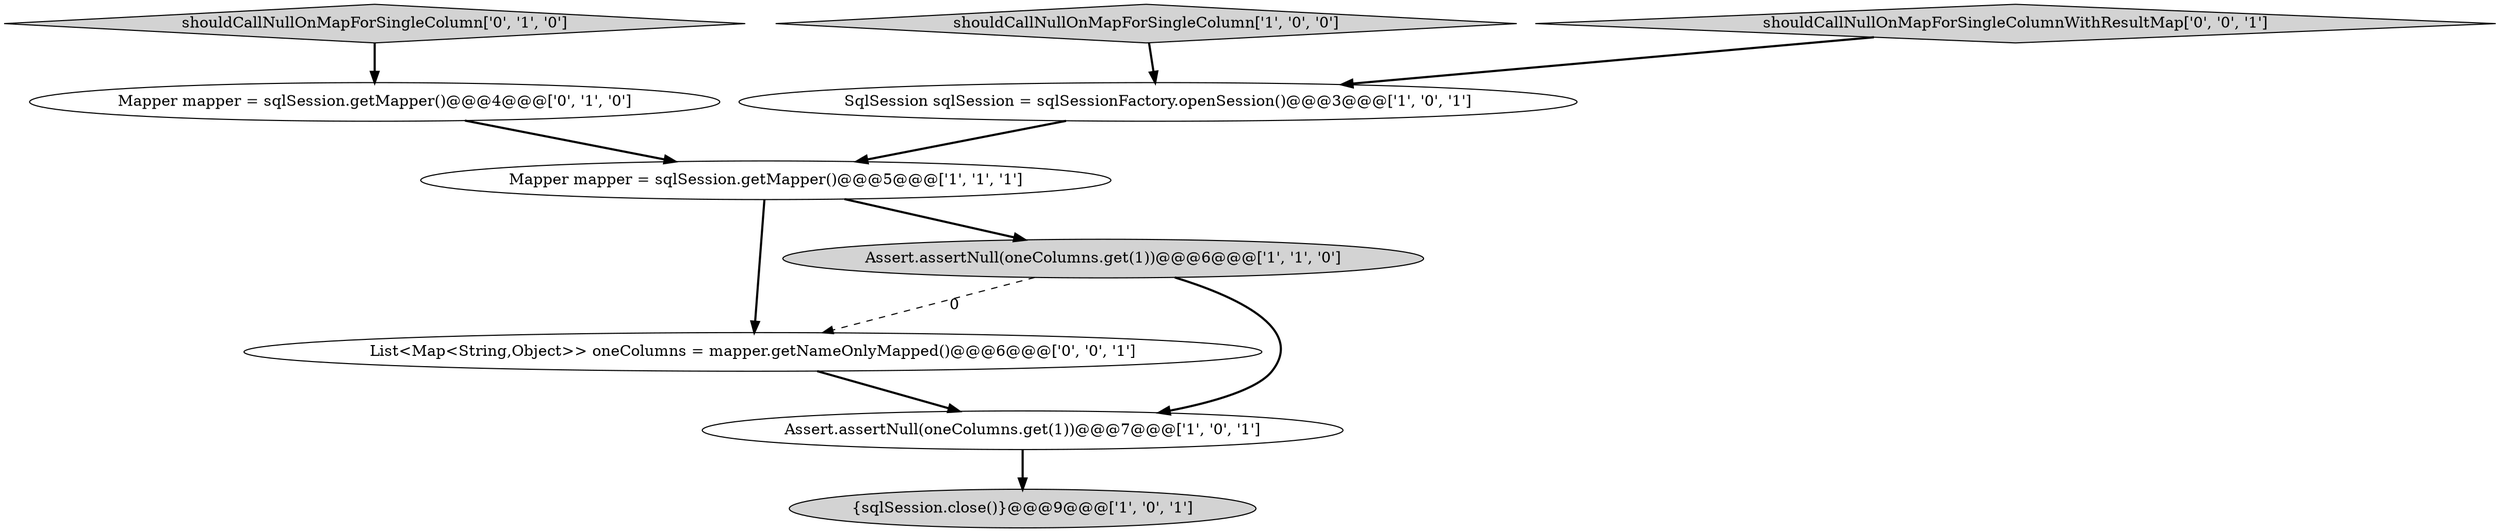 digraph {
4 [style = filled, label = "Mapper mapper = sqlSession.getMapper()@@@5@@@['1', '1', '1']", fillcolor = white, shape = ellipse image = "AAA0AAABBB1BBB"];
9 [style = filled, label = "List<Map<String,Object>> oneColumns = mapper.getNameOnlyMapped()@@@6@@@['0', '0', '1']", fillcolor = white, shape = ellipse image = "AAA0AAABBB3BBB"];
6 [style = filled, label = "shouldCallNullOnMapForSingleColumn['0', '1', '0']", fillcolor = lightgray, shape = diamond image = "AAA0AAABBB2BBB"];
7 [style = filled, label = "Mapper mapper = sqlSession.getMapper()@@@4@@@['0', '1', '0']", fillcolor = white, shape = ellipse image = "AAA0AAABBB2BBB"];
5 [style = filled, label = "Assert.assertNull(oneColumns.get(1))@@@6@@@['1', '1', '0']", fillcolor = lightgray, shape = ellipse image = "AAA0AAABBB1BBB"];
1 [style = filled, label = "shouldCallNullOnMapForSingleColumn['1', '0', '0']", fillcolor = lightgray, shape = diamond image = "AAA0AAABBB1BBB"];
0 [style = filled, label = "SqlSession sqlSession = sqlSessionFactory.openSession()@@@3@@@['1', '0', '1']", fillcolor = white, shape = ellipse image = "AAA0AAABBB1BBB"];
3 [style = filled, label = "Assert.assertNull(oneColumns.get(1))@@@7@@@['1', '0', '1']", fillcolor = white, shape = ellipse image = "AAA0AAABBB1BBB"];
2 [style = filled, label = "{sqlSession.close()}@@@9@@@['1', '0', '1']", fillcolor = lightgray, shape = ellipse image = "AAA0AAABBB1BBB"];
8 [style = filled, label = "shouldCallNullOnMapForSingleColumnWithResultMap['0', '0', '1']", fillcolor = lightgray, shape = diamond image = "AAA0AAABBB3BBB"];
8->0 [style = bold, label=""];
5->3 [style = bold, label=""];
4->9 [style = bold, label=""];
9->3 [style = bold, label=""];
5->9 [style = dashed, label="0"];
1->0 [style = bold, label=""];
7->4 [style = bold, label=""];
3->2 [style = bold, label=""];
6->7 [style = bold, label=""];
0->4 [style = bold, label=""];
4->5 [style = bold, label=""];
}
